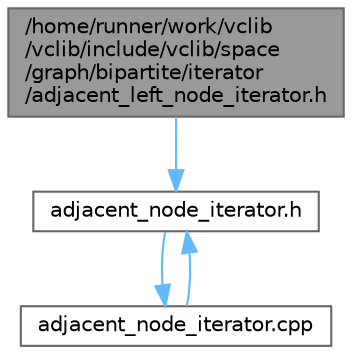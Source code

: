 digraph "/home/runner/work/vclib/vclib/include/vclib/space/graph/bipartite/iterator/adjacent_left_node_iterator.h"
{
 // LATEX_PDF_SIZE
  bgcolor="transparent";
  edge [fontname=Helvetica,fontsize=10,labelfontname=Helvetica,labelfontsize=10];
  node [fontname=Helvetica,fontsize=10,shape=box,height=0.2,width=0.4];
  Node1 [label="/home/runner/work/vclib\l/vclib/include/vclib/space\l/graph/bipartite/iterator\l/adjacent_left_node_iterator.h",height=0.2,width=0.4,color="gray40", fillcolor="grey60", style="filled", fontcolor="black",tooltip=" "];
  Node1 -> Node2 [color="steelblue1",style="solid"];
  Node2 [label="adjacent_node_iterator.h",height=0.2,width=0.4,color="grey40", fillcolor="white", style="filled",URL="$adjacent__node__iterator_8h.html",tooltip=" "];
  Node2 -> Node3 [color="steelblue1",style="solid"];
  Node3 [label="adjacent_node_iterator.cpp",height=0.2,width=0.4,color="grey40", fillcolor="white", style="filled",URL="$adjacent__node__iterator_8cpp.html",tooltip=" "];
  Node3 -> Node2 [color="steelblue1",style="solid"];
}
